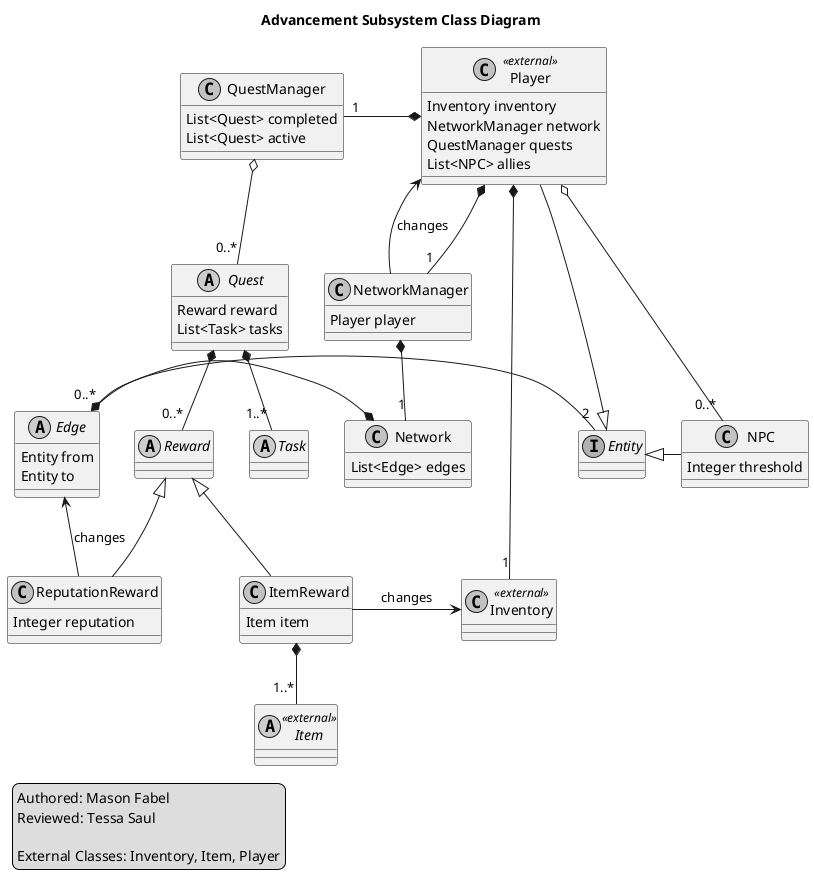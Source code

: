 @startuml
skinparam monochrome true
skinparam shadowing false

title Advancement Subsystem Class Diagram
legend left
	Authored: Mason Fabel
	Reviewed: Tessa Saul

	External Classes: Inventory, Item, Player
endlegend

class Player <<external>> {
	Inventory inventory
	NetworkManager network
	QuestManager quests
	List<NPC> allies
}
Player -down-|> Entity
Player *-down- "1" NetworkManager
Player *-left- "1" QuestManager
Player *-down- "1" Inventory
Player o-down- "0..*" NPC

class Inventory <<external>>

class NetworkManager {
	Player player
}
NetworkManager -up->  Player : changes
NetworkManager *-down- "1" Network

class QuestManager {
	List<Quest> completed
	List<Quest> active
}
QuestManager o-down- "0..*" Quest

abstract class Quest {
	Reward reward
	List<Task> tasks
}
Quest *-down- "1..*" Task
Quest *-down- "0..*" Reward

abstract class Task

abstract class Reward

class ReputationReward {
	Integer reputation
}
ReputationReward -left-|> Reward
ReputationReward -up-> Edge : changes

class ItemReward {
	Item item
}
ItemReward -up-|> Reward
ItemReward *-down- "1..*" Item
ItemReward -right-> Inventory : changes

abstract class Item <<external>>

class Network {
	List<Edge> edges
}
Network *-right- "0..*" Edge

abstract class Edge {
	Entity from
	Entity to
}
Edge *-right- "2" Entity

interface Entity

class NPC {
	Integer threshold
}
NPC -left-|> Entity

@enduml
